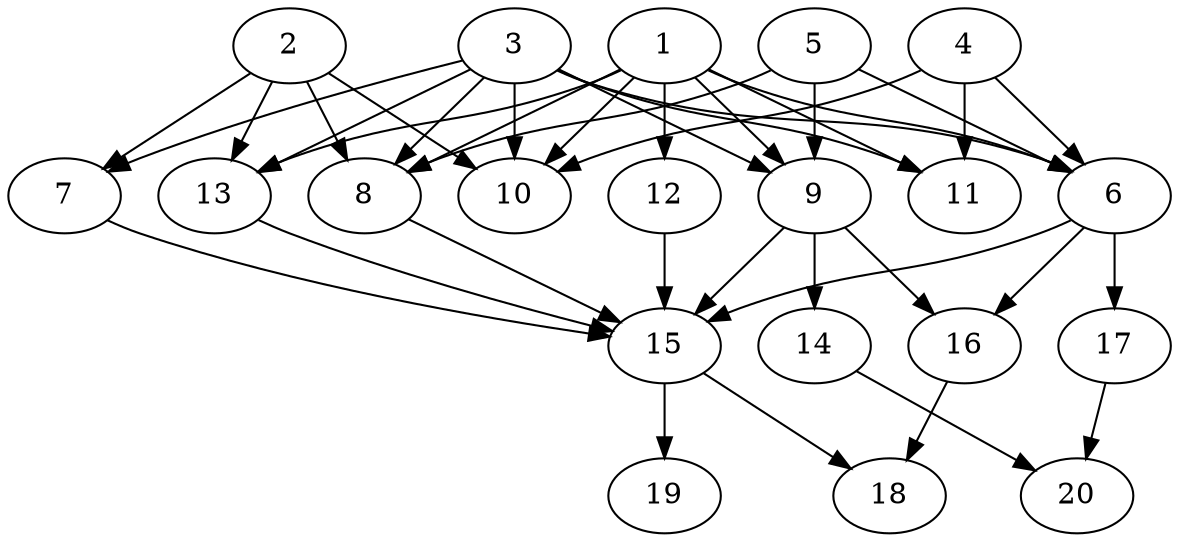 // DAG automatically generated by daggen at Tue Jul 23 14:33:40 2019
// ./daggen --dot -n 20 --ccr 0.4 --fat 0.6 --regular 0.5 --density 0.8 --mindata 5242880 --maxdata 52428800 
digraph G {
  1 [size="64138240", alpha="0.15", expect_size="25655296"] 
  1 -> 6 [size ="25655296"]
  1 -> 8 [size ="25655296"]
  1 -> 9 [size ="25655296"]
  1 -> 10 [size ="25655296"]
  1 -> 11 [size ="25655296"]
  1 -> 12 [size ="25655296"]
  1 -> 13 [size ="25655296"]
  2 [size="24509440", alpha="0.05", expect_size="9803776"] 
  2 -> 7 [size ="9803776"]
  2 -> 8 [size ="9803776"]
  2 -> 10 [size ="9803776"]
  2 -> 13 [size ="9803776"]
  3 [size="120957440", alpha="0.05", expect_size="48382976"] 
  3 -> 6 [size ="48382976"]
  3 -> 7 [size ="48382976"]
  3 -> 8 [size ="48382976"]
  3 -> 9 [size ="48382976"]
  3 -> 10 [size ="48382976"]
  3 -> 11 [size ="48382976"]
  3 -> 13 [size ="48382976"]
  4 [size="98644480", alpha="0.17", expect_size="39457792"] 
  4 -> 6 [size ="39457792"]
  4 -> 10 [size ="39457792"]
  4 -> 11 [size ="39457792"]
  5 [size="25617920", alpha="0.18", expect_size="10247168"] 
  5 -> 6 [size ="10247168"]
  5 -> 8 [size ="10247168"]
  5 -> 9 [size ="10247168"]
  6 [size="98232320", alpha="0.09", expect_size="39292928"] 
  6 -> 15 [size ="39292928"]
  6 -> 16 [size ="39292928"]
  6 -> 17 [size ="39292928"]
  7 [size="93265920", alpha="0.18", expect_size="37306368"] 
  7 -> 15 [size ="37306368"]
  8 [size="95951360", alpha="0.08", expect_size="38380544"] 
  8 -> 15 [size ="38380544"]
  9 [size="64798720", alpha="0.09", expect_size="25919488"] 
  9 -> 14 [size ="25919488"]
  9 -> 15 [size ="25919488"]
  9 -> 16 [size ="25919488"]
  10 [size="111354880", alpha="0.16", expect_size="44541952"] 
  11 [size="81697280", alpha="0.02", expect_size="32678912"] 
  12 [size="53288960", alpha="0.11", expect_size="21315584"] 
  12 -> 15 [size ="21315584"]
  13 [size="80903680", alpha="0.18", expect_size="32361472"] 
  13 -> 15 [size ="32361472"]
  14 [size="112471040", alpha="0.11", expect_size="44988416"] 
  14 -> 20 [size ="44988416"]
  15 [size="94172160", alpha="0.11", expect_size="37668864"] 
  15 -> 18 [size ="37668864"]
  15 -> 19 [size ="37668864"]
  16 [size="81180160", alpha="0.04", expect_size="32472064"] 
  16 -> 18 [size ="32472064"]
  17 [size="14540800", alpha="0.12", expect_size="5816320"] 
  17 -> 20 [size ="5816320"]
  18 [size="121472000", alpha="0.19", expect_size="48588800"] 
  19 [size="51868160", alpha="0.12", expect_size="20747264"] 
  20 [size="107238400", alpha="0.05", expect_size="42895360"] 
}
